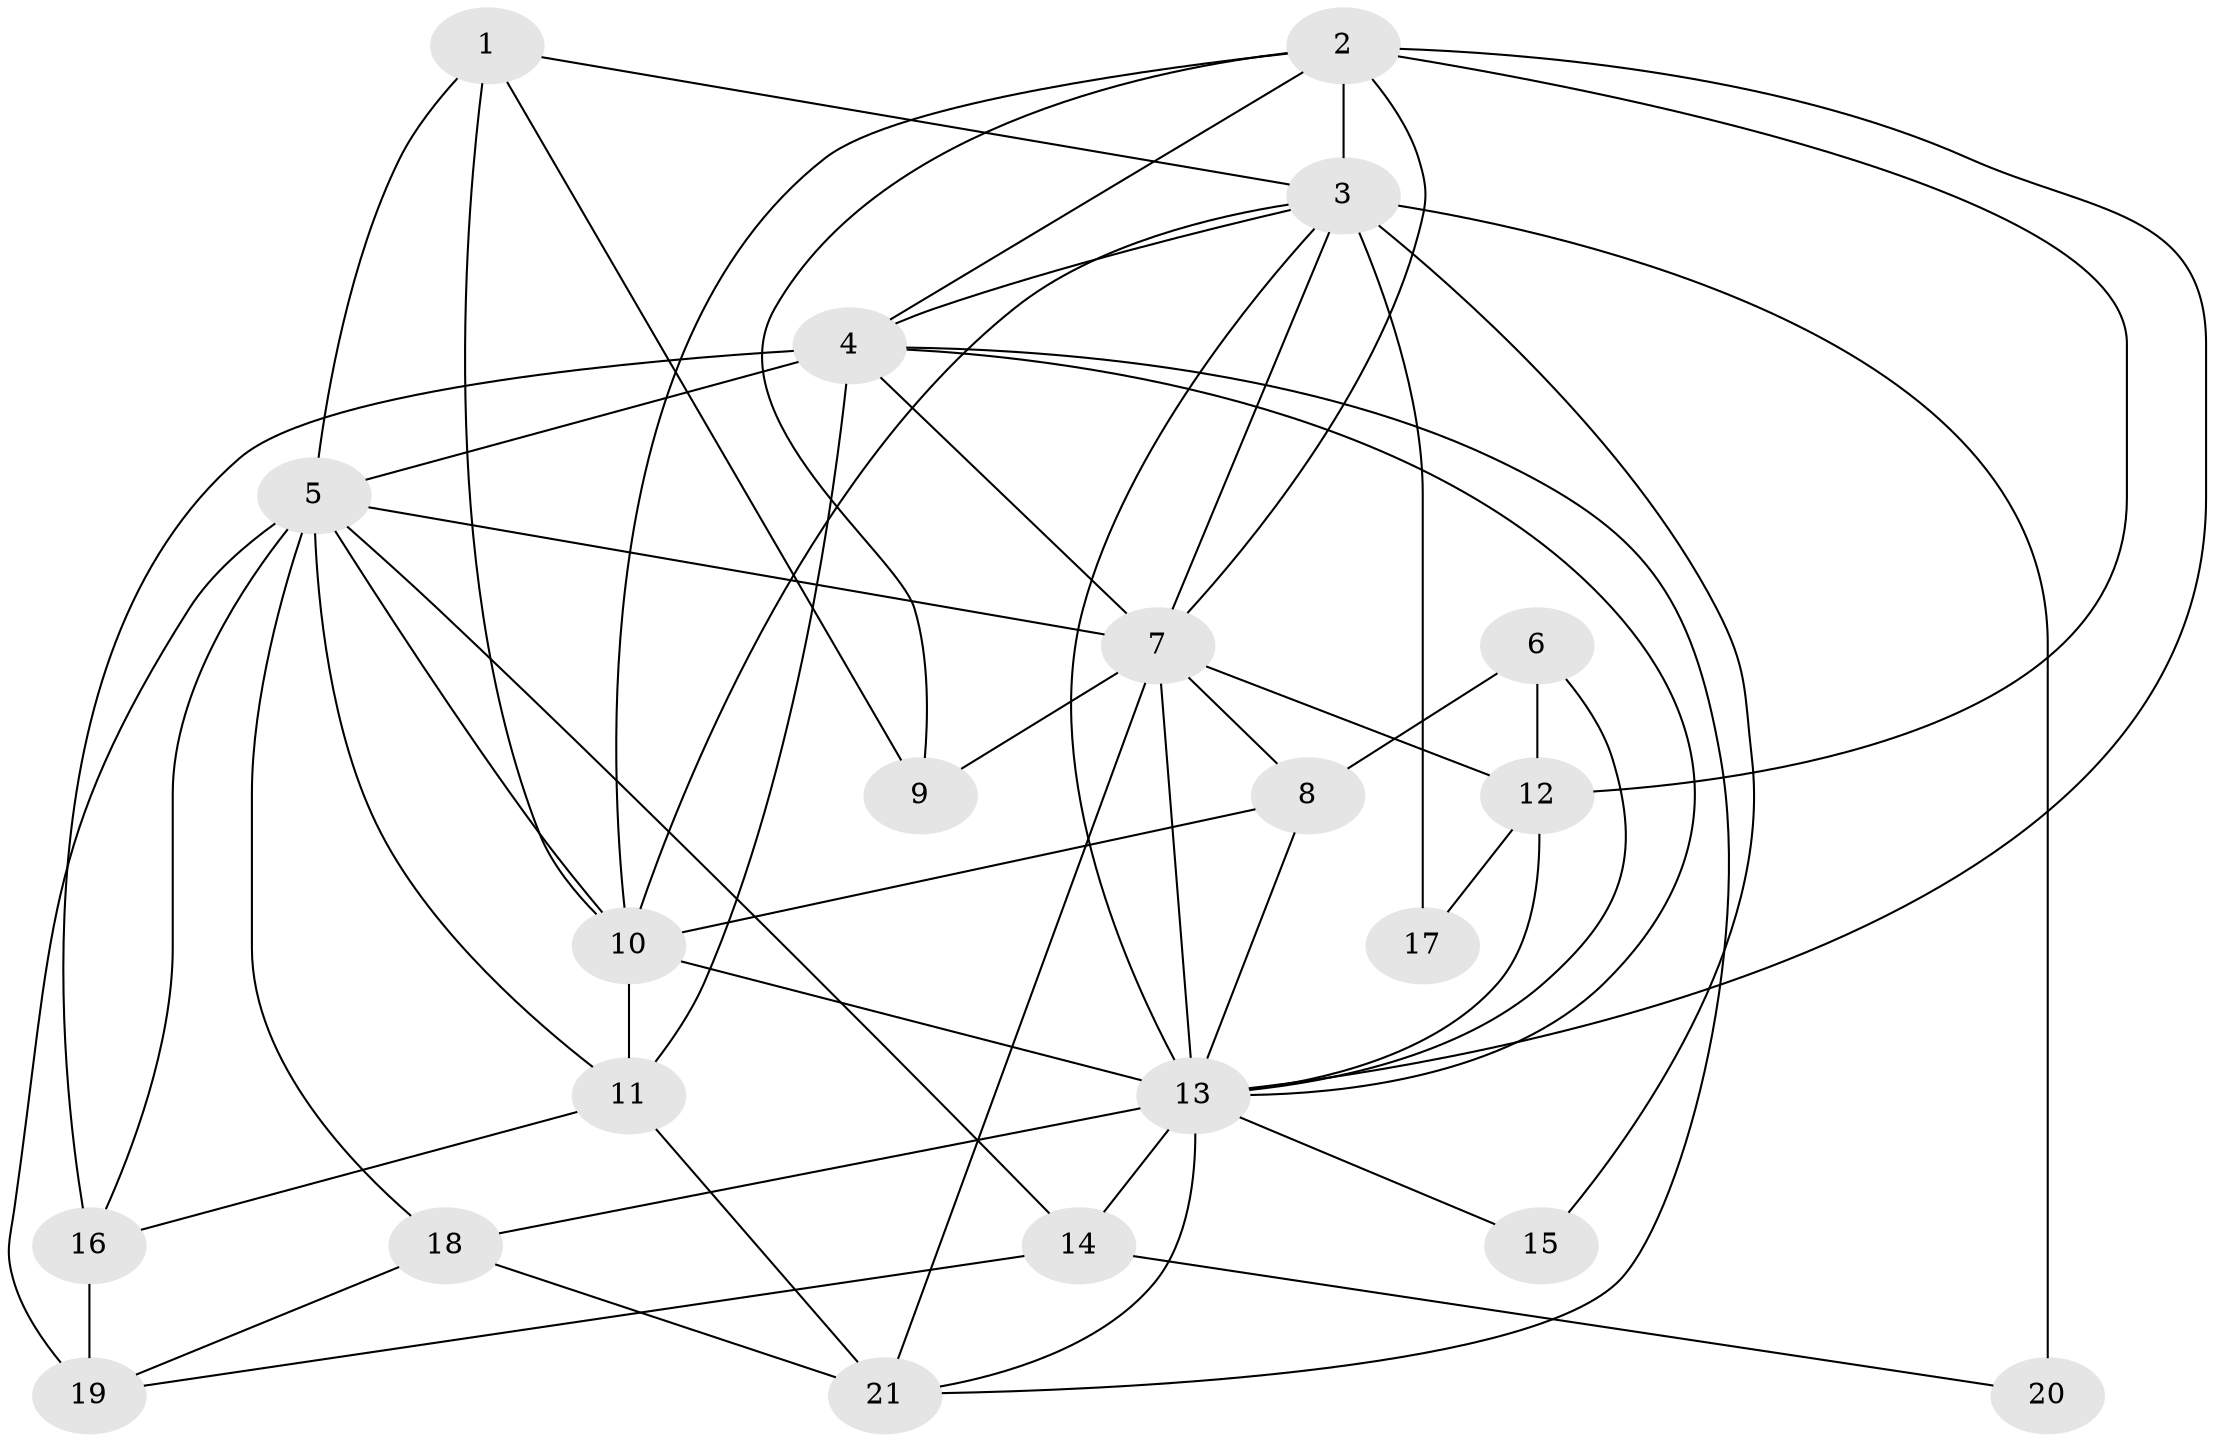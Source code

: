 // original degree distribution, {2: 0.12903225806451613, 4: 0.22580645161290322, 3: 0.27419354838709675, 5: 0.25806451612903225, 6: 0.06451612903225806, 7: 0.04838709677419355}
// Generated by graph-tools (version 1.1) at 2025/51/03/04/25 22:51:16]
// undirected, 21 vertices, 56 edges
graph export_dot {
  node [color=gray90,style=filled];
  1;
  2;
  3;
  4;
  5;
  6;
  7;
  8;
  9;
  10;
  11;
  12;
  13;
  14;
  15;
  16;
  17;
  18;
  19;
  20;
  21;
  1 -- 3 [weight=1.0];
  1 -- 5 [weight=1.0];
  1 -- 9 [weight=1.0];
  1 -- 10 [weight=1.0];
  2 -- 3 [weight=1.0];
  2 -- 4 [weight=1.0];
  2 -- 7 [weight=1.0];
  2 -- 9 [weight=1.0];
  2 -- 10 [weight=1.0];
  2 -- 12 [weight=1.0];
  2 -- 13 [weight=1.0];
  3 -- 4 [weight=1.0];
  3 -- 7 [weight=1.0];
  3 -- 10 [weight=1.0];
  3 -- 13 [weight=2.0];
  3 -- 15 [weight=1.0];
  3 -- 17 [weight=2.0];
  3 -- 20 [weight=2.0];
  4 -- 5 [weight=1.0];
  4 -- 7 [weight=3.0];
  4 -- 11 [weight=1.0];
  4 -- 13 [weight=1.0];
  4 -- 16 [weight=3.0];
  4 -- 21 [weight=1.0];
  5 -- 7 [weight=2.0];
  5 -- 10 [weight=1.0];
  5 -- 11 [weight=1.0];
  5 -- 14 [weight=1.0];
  5 -- 16 [weight=1.0];
  5 -- 18 [weight=1.0];
  5 -- 19 [weight=2.0];
  6 -- 8 [weight=1.0];
  6 -- 12 [weight=2.0];
  6 -- 13 [weight=1.0];
  7 -- 8 [weight=1.0];
  7 -- 9 [weight=2.0];
  7 -- 12 [weight=2.0];
  7 -- 13 [weight=2.0];
  7 -- 21 [weight=2.0];
  8 -- 10 [weight=1.0];
  8 -- 13 [weight=1.0];
  10 -- 11 [weight=1.0];
  10 -- 13 [weight=1.0];
  11 -- 16 [weight=1.0];
  11 -- 21 [weight=1.0];
  12 -- 13 [weight=1.0];
  12 -- 17 [weight=1.0];
  13 -- 14 [weight=2.0];
  13 -- 15 [weight=1.0];
  13 -- 18 [weight=1.0];
  13 -- 21 [weight=1.0];
  14 -- 19 [weight=1.0];
  14 -- 20 [weight=1.0];
  16 -- 19 [weight=1.0];
  18 -- 19 [weight=1.0];
  18 -- 21 [weight=1.0];
}

